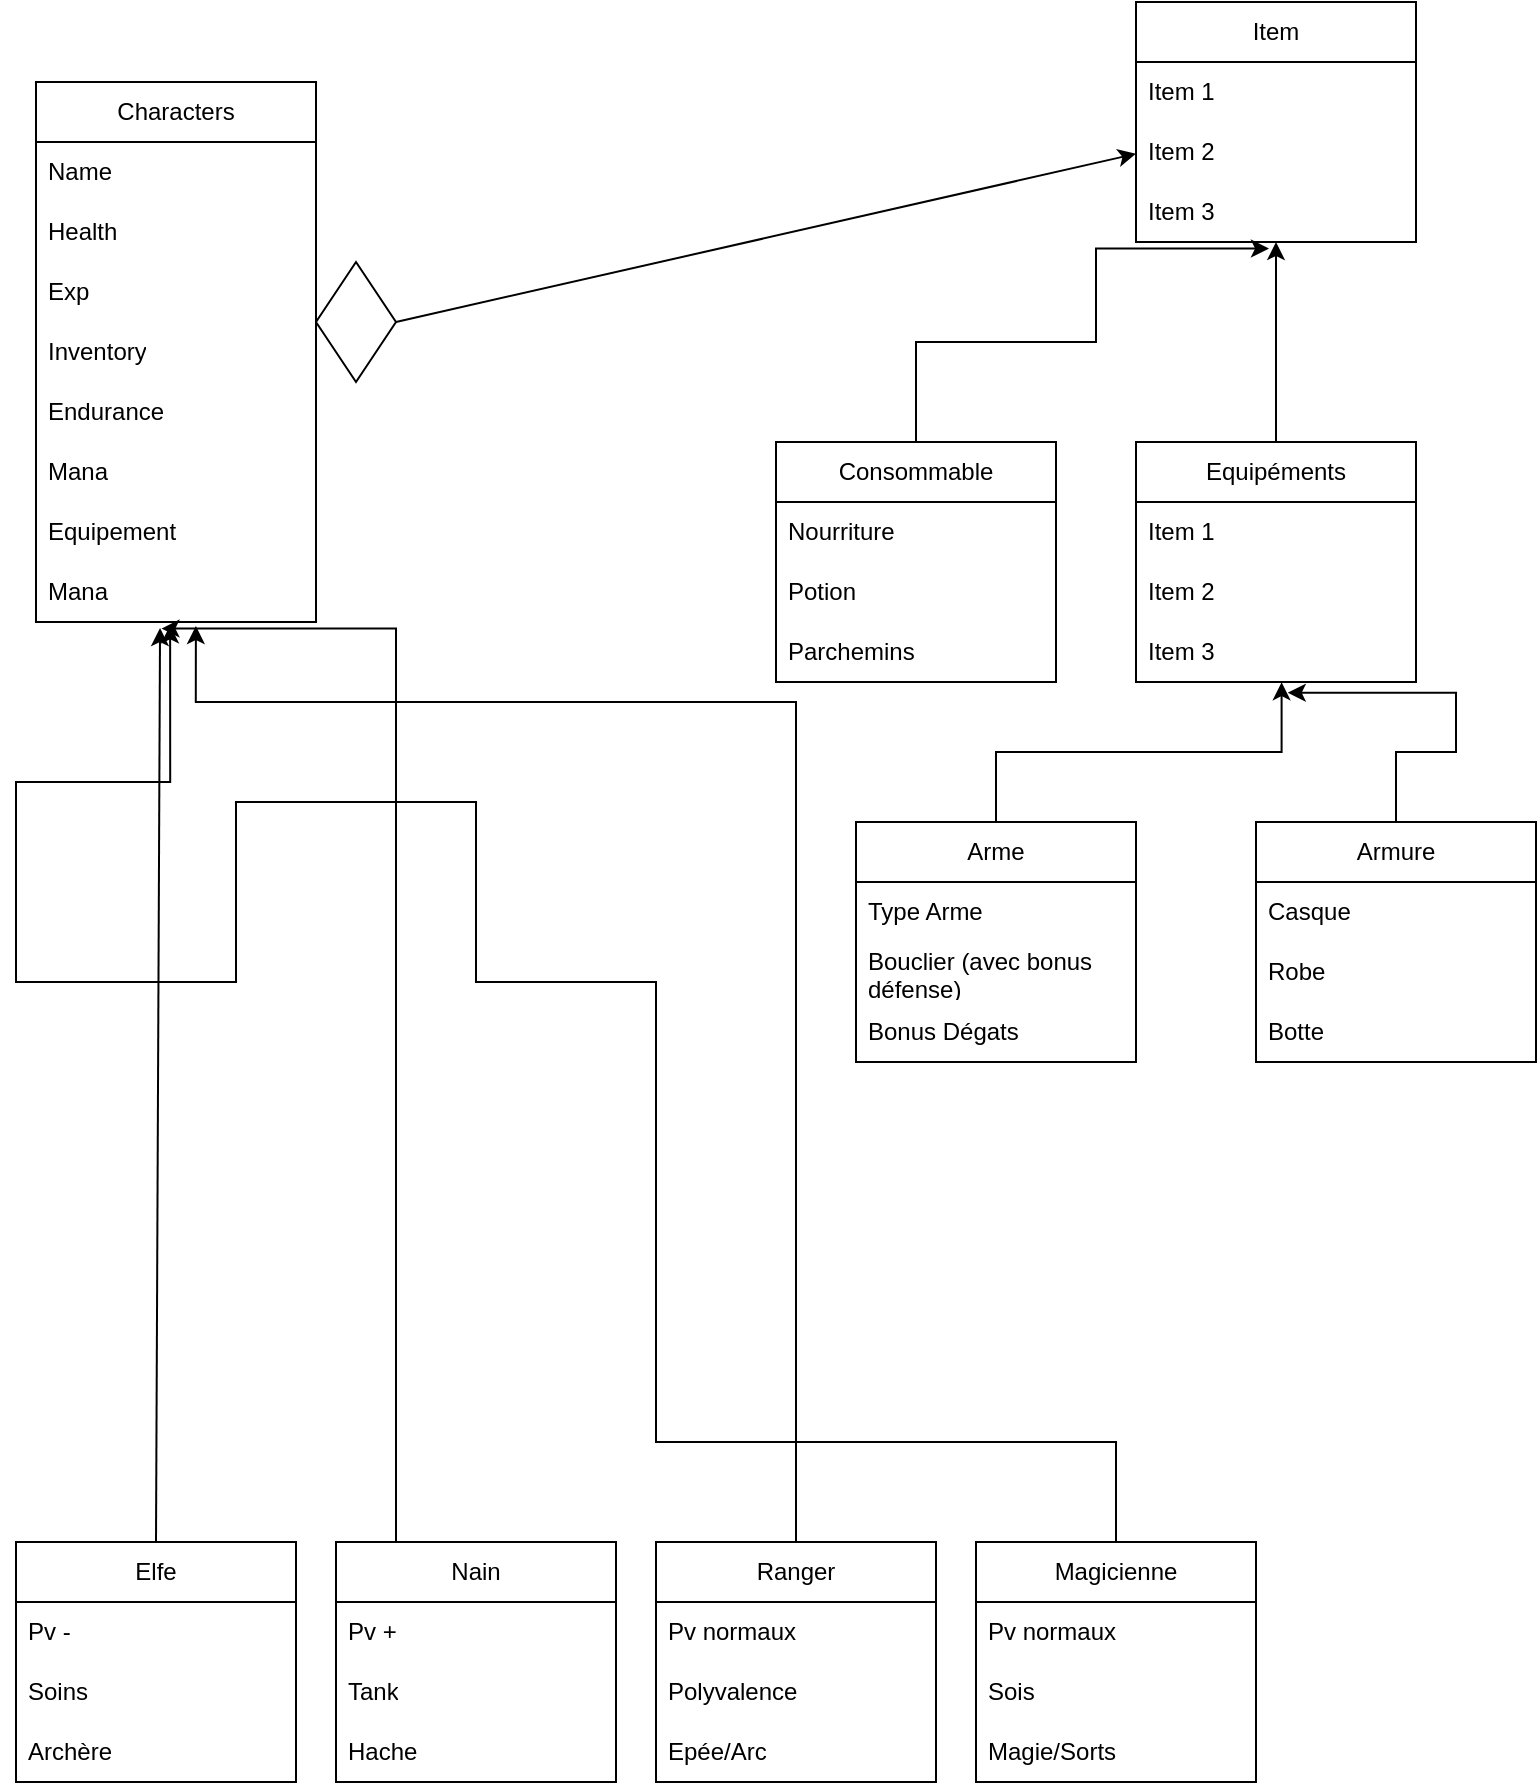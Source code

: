 <mxfile version="23.1.5" type="device">
  <diagram name="Page-1" id="M8yGcibdiD9udQnL2-cj">
    <mxGraphModel dx="1733" dy="982" grid="1" gridSize="10" guides="1" tooltips="1" connect="1" arrows="1" fold="1" page="1" pageScale="1" pageWidth="827" pageHeight="1169" math="0" shadow="0">
      <root>
        <mxCell id="0" />
        <mxCell id="1" parent="0" />
        <mxCell id="LntBXsOIpwsmCwY-nOZz-1" value="Characters" style="swimlane;fontStyle=0;childLayout=stackLayout;horizontal=1;startSize=30;horizontalStack=0;resizeParent=1;resizeParentMax=0;resizeLast=0;collapsible=1;marginBottom=0;whiteSpace=wrap;html=1;" vertex="1" parent="1">
          <mxGeometry x="50" y="90" width="140" height="270" as="geometry" />
        </mxCell>
        <mxCell id="LntBXsOIpwsmCwY-nOZz-2" value="Name" style="text;strokeColor=none;fillColor=none;align=left;verticalAlign=middle;spacingLeft=4;spacingRight=4;overflow=hidden;points=[[0,0.5],[1,0.5]];portConstraint=eastwest;rotatable=0;whiteSpace=wrap;html=1;" vertex="1" parent="LntBXsOIpwsmCwY-nOZz-1">
          <mxGeometry y="30" width="140" height="30" as="geometry" />
        </mxCell>
        <mxCell id="LntBXsOIpwsmCwY-nOZz-3" value="Health" style="text;strokeColor=none;fillColor=none;align=left;verticalAlign=middle;spacingLeft=4;spacingRight=4;overflow=hidden;points=[[0,0.5],[1,0.5]];portConstraint=eastwest;rotatable=0;whiteSpace=wrap;html=1;" vertex="1" parent="LntBXsOIpwsmCwY-nOZz-1">
          <mxGeometry y="60" width="140" height="30" as="geometry" />
        </mxCell>
        <mxCell id="LntBXsOIpwsmCwY-nOZz-4" value="Exp" style="text;strokeColor=none;fillColor=none;align=left;verticalAlign=middle;spacingLeft=4;spacingRight=4;overflow=hidden;points=[[0,0.5],[1,0.5]];portConstraint=eastwest;rotatable=0;whiteSpace=wrap;html=1;" vertex="1" parent="LntBXsOIpwsmCwY-nOZz-1">
          <mxGeometry y="90" width="140" height="30" as="geometry" />
        </mxCell>
        <mxCell id="LntBXsOIpwsmCwY-nOZz-5" value="Inventory" style="text;strokeColor=none;fillColor=none;align=left;verticalAlign=middle;spacingLeft=4;spacingRight=4;overflow=hidden;points=[[0,0.5],[1,0.5]];portConstraint=eastwest;rotatable=0;whiteSpace=wrap;html=1;" vertex="1" parent="LntBXsOIpwsmCwY-nOZz-1">
          <mxGeometry y="120" width="140" height="30" as="geometry" />
        </mxCell>
        <mxCell id="LntBXsOIpwsmCwY-nOZz-6" value="Endurance" style="text;strokeColor=none;fillColor=none;align=left;verticalAlign=middle;spacingLeft=4;spacingRight=4;overflow=hidden;points=[[0,0.5],[1,0.5]];portConstraint=eastwest;rotatable=0;whiteSpace=wrap;html=1;" vertex="1" parent="LntBXsOIpwsmCwY-nOZz-1">
          <mxGeometry y="150" width="140" height="30" as="geometry" />
        </mxCell>
        <mxCell id="LntBXsOIpwsmCwY-nOZz-7" value="Mana" style="text;strokeColor=none;fillColor=none;align=left;verticalAlign=middle;spacingLeft=4;spacingRight=4;overflow=hidden;points=[[0,0.5],[1,0.5]];portConstraint=eastwest;rotatable=0;whiteSpace=wrap;html=1;" vertex="1" parent="LntBXsOIpwsmCwY-nOZz-1">
          <mxGeometry y="180" width="140" height="30" as="geometry" />
        </mxCell>
        <mxCell id="LntBXsOIpwsmCwY-nOZz-66" value="Equipement" style="text;strokeColor=none;fillColor=none;align=left;verticalAlign=middle;spacingLeft=4;spacingRight=4;overflow=hidden;points=[[0,0.5],[1,0.5]];portConstraint=eastwest;rotatable=0;whiteSpace=wrap;html=1;" vertex="1" parent="LntBXsOIpwsmCwY-nOZz-1">
          <mxGeometry y="210" width="140" height="30" as="geometry" />
        </mxCell>
        <mxCell id="LntBXsOIpwsmCwY-nOZz-18" value="Mana" style="text;strokeColor=none;fillColor=none;align=left;verticalAlign=middle;spacingLeft=4;spacingRight=4;overflow=hidden;points=[[0,0.5],[1,0.5]];portConstraint=eastwest;rotatable=0;whiteSpace=wrap;html=1;" vertex="1" parent="LntBXsOIpwsmCwY-nOZz-1">
          <mxGeometry y="240" width="140" height="30" as="geometry" />
        </mxCell>
        <mxCell id="LntBXsOIpwsmCwY-nOZz-8" value="" style="rhombus;whiteSpace=wrap;html=1;" vertex="1" parent="1">
          <mxGeometry x="190" y="180" width="40" height="60" as="geometry" />
        </mxCell>
        <mxCell id="LntBXsOIpwsmCwY-nOZz-9" value="" style="endArrow=classic;html=1;rounded=0;exitX=1;exitY=0.5;exitDx=0;exitDy=0;" edge="1" parent="1" source="LntBXsOIpwsmCwY-nOZz-8" target="LntBXsOIpwsmCwY-nOZz-10">
          <mxGeometry width="50" height="50" relative="1" as="geometry">
            <mxPoint x="510" y="500" as="sourcePoint" />
            <mxPoint x="480" y="230" as="targetPoint" />
          </mxGeometry>
        </mxCell>
        <mxCell id="LntBXsOIpwsmCwY-nOZz-10" value="Item" style="swimlane;fontStyle=0;childLayout=stackLayout;horizontal=1;startSize=30;horizontalStack=0;resizeParent=1;resizeParentMax=0;resizeLast=0;collapsible=1;marginBottom=0;whiteSpace=wrap;html=1;" vertex="1" parent="1">
          <mxGeometry x="600" y="50" width="140" height="120" as="geometry" />
        </mxCell>
        <mxCell id="LntBXsOIpwsmCwY-nOZz-11" value="Item 1" style="text;strokeColor=none;fillColor=none;align=left;verticalAlign=middle;spacingLeft=4;spacingRight=4;overflow=hidden;points=[[0,0.5],[1,0.5]];portConstraint=eastwest;rotatable=0;whiteSpace=wrap;html=1;" vertex="1" parent="LntBXsOIpwsmCwY-nOZz-10">
          <mxGeometry y="30" width="140" height="30" as="geometry" />
        </mxCell>
        <mxCell id="LntBXsOIpwsmCwY-nOZz-12" value="Item 2" style="text;strokeColor=none;fillColor=none;align=left;verticalAlign=middle;spacingLeft=4;spacingRight=4;overflow=hidden;points=[[0,0.5],[1,0.5]];portConstraint=eastwest;rotatable=0;whiteSpace=wrap;html=1;" vertex="1" parent="LntBXsOIpwsmCwY-nOZz-10">
          <mxGeometry y="60" width="140" height="30" as="geometry" />
        </mxCell>
        <mxCell id="LntBXsOIpwsmCwY-nOZz-13" value="Item 3" style="text;strokeColor=none;fillColor=none;align=left;verticalAlign=middle;spacingLeft=4;spacingRight=4;overflow=hidden;points=[[0,0.5],[1,0.5]];portConstraint=eastwest;rotatable=0;whiteSpace=wrap;html=1;" vertex="1" parent="LntBXsOIpwsmCwY-nOZz-10">
          <mxGeometry y="90" width="140" height="30" as="geometry" />
        </mxCell>
        <mxCell id="LntBXsOIpwsmCwY-nOZz-14" value="Elfe" style="swimlane;fontStyle=0;childLayout=stackLayout;horizontal=1;startSize=30;horizontalStack=0;resizeParent=1;resizeParentMax=0;resizeLast=0;collapsible=1;marginBottom=0;whiteSpace=wrap;html=1;" vertex="1" parent="1">
          <mxGeometry x="40" y="820" width="140" height="120" as="geometry" />
        </mxCell>
        <mxCell id="LntBXsOIpwsmCwY-nOZz-15" value="Pv -" style="text;strokeColor=none;fillColor=none;align=left;verticalAlign=middle;spacingLeft=4;spacingRight=4;overflow=hidden;points=[[0,0.5],[1,0.5]];portConstraint=eastwest;rotatable=0;whiteSpace=wrap;html=1;" vertex="1" parent="LntBXsOIpwsmCwY-nOZz-14">
          <mxGeometry y="30" width="140" height="30" as="geometry" />
        </mxCell>
        <mxCell id="LntBXsOIpwsmCwY-nOZz-16" value="Soins" style="text;strokeColor=none;fillColor=none;align=left;verticalAlign=middle;spacingLeft=4;spacingRight=4;overflow=hidden;points=[[0,0.5],[1,0.5]];portConstraint=eastwest;rotatable=0;whiteSpace=wrap;html=1;" vertex="1" parent="LntBXsOIpwsmCwY-nOZz-14">
          <mxGeometry y="60" width="140" height="30" as="geometry" />
        </mxCell>
        <mxCell id="LntBXsOIpwsmCwY-nOZz-17" value="Archère" style="text;strokeColor=none;fillColor=none;align=left;verticalAlign=middle;spacingLeft=4;spacingRight=4;overflow=hidden;points=[[0,0.5],[1,0.5]];portConstraint=eastwest;rotatable=0;whiteSpace=wrap;html=1;" vertex="1" parent="LntBXsOIpwsmCwY-nOZz-14">
          <mxGeometry y="90" width="140" height="30" as="geometry" />
        </mxCell>
        <mxCell id="LntBXsOIpwsmCwY-nOZz-19" value="" style="endArrow=classic;html=1;rounded=0;exitX=0.5;exitY=0;exitDx=0;exitDy=0;entryX=0.443;entryY=1.1;entryDx=0;entryDy=0;entryPerimeter=0;" edge="1" parent="1" source="LntBXsOIpwsmCwY-nOZz-14" target="LntBXsOIpwsmCwY-nOZz-18">
          <mxGeometry width="50" height="50" relative="1" as="geometry">
            <mxPoint x="510" y="500" as="sourcePoint" />
            <mxPoint x="230" y="360" as="targetPoint" />
          </mxGeometry>
        </mxCell>
        <mxCell id="LntBXsOIpwsmCwY-nOZz-20" value="Nain" style="swimlane;fontStyle=0;childLayout=stackLayout;horizontal=1;startSize=30;horizontalStack=0;resizeParent=1;resizeParentMax=0;resizeLast=0;collapsible=1;marginBottom=0;whiteSpace=wrap;html=1;" vertex="1" parent="1">
          <mxGeometry x="200" y="820" width="140" height="120" as="geometry" />
        </mxCell>
        <mxCell id="LntBXsOIpwsmCwY-nOZz-23" value="Pv +" style="text;strokeColor=none;fillColor=none;align=left;verticalAlign=middle;spacingLeft=4;spacingRight=4;overflow=hidden;points=[[0,0.5],[1,0.5]];portConstraint=eastwest;rotatable=0;whiteSpace=wrap;html=1;" vertex="1" parent="LntBXsOIpwsmCwY-nOZz-20">
          <mxGeometry y="30" width="140" height="30" as="geometry" />
        </mxCell>
        <mxCell id="LntBXsOIpwsmCwY-nOZz-36" value="Tank" style="text;strokeColor=none;fillColor=none;align=left;verticalAlign=middle;spacingLeft=4;spacingRight=4;overflow=hidden;points=[[0,0.5],[1,0.5]];portConstraint=eastwest;rotatable=0;whiteSpace=wrap;html=1;" vertex="1" parent="LntBXsOIpwsmCwY-nOZz-20">
          <mxGeometry y="60" width="140" height="30" as="geometry" />
        </mxCell>
        <mxCell id="LntBXsOIpwsmCwY-nOZz-21" value="Hache" style="text;strokeColor=none;fillColor=none;align=left;verticalAlign=middle;spacingLeft=4;spacingRight=4;overflow=hidden;points=[[0,0.5],[1,0.5]];portConstraint=eastwest;rotatable=0;whiteSpace=wrap;html=1;" vertex="1" parent="LntBXsOIpwsmCwY-nOZz-20">
          <mxGeometry y="90" width="140" height="30" as="geometry" />
        </mxCell>
        <mxCell id="LntBXsOIpwsmCwY-nOZz-40" value="" style="edgeStyle=orthogonalEdgeStyle;rounded=0;orthogonalLoop=1;jettySize=auto;html=1;entryX=0.571;entryY=1.067;entryDx=0;entryDy=0;entryPerimeter=0;" edge="1" parent="1" source="LntBXsOIpwsmCwY-nOZz-24" target="LntBXsOIpwsmCwY-nOZz-18">
          <mxGeometry relative="1" as="geometry">
            <Array as="points">
              <mxPoint x="430" y="400" />
              <mxPoint x="130" y="400" />
            </Array>
          </mxGeometry>
        </mxCell>
        <mxCell id="LntBXsOIpwsmCwY-nOZz-24" value="Ranger" style="swimlane;fontStyle=0;childLayout=stackLayout;horizontal=1;startSize=30;horizontalStack=0;resizeParent=1;resizeParentMax=0;resizeLast=0;collapsible=1;marginBottom=0;whiteSpace=wrap;html=1;" vertex="1" parent="1">
          <mxGeometry x="360" y="820" width="140" height="120" as="geometry" />
        </mxCell>
        <mxCell id="LntBXsOIpwsmCwY-nOZz-25" value="Pv normaux" style="text;strokeColor=none;fillColor=none;align=left;verticalAlign=middle;spacingLeft=4;spacingRight=4;overflow=hidden;points=[[0,0.5],[1,0.5]];portConstraint=eastwest;rotatable=0;whiteSpace=wrap;html=1;" vertex="1" parent="LntBXsOIpwsmCwY-nOZz-24">
          <mxGeometry y="30" width="140" height="30" as="geometry" />
        </mxCell>
        <mxCell id="LntBXsOIpwsmCwY-nOZz-26" value="Polyvalence" style="text;strokeColor=none;fillColor=none;align=left;verticalAlign=middle;spacingLeft=4;spacingRight=4;overflow=hidden;points=[[0,0.5],[1,0.5]];portConstraint=eastwest;rotatable=0;whiteSpace=wrap;html=1;" vertex="1" parent="LntBXsOIpwsmCwY-nOZz-24">
          <mxGeometry y="60" width="140" height="30" as="geometry" />
        </mxCell>
        <mxCell id="LntBXsOIpwsmCwY-nOZz-27" value="Epée/Arc" style="text;strokeColor=none;fillColor=none;align=left;verticalAlign=middle;spacingLeft=4;spacingRight=4;overflow=hidden;points=[[0,0.5],[1,0.5]];portConstraint=eastwest;rotatable=0;whiteSpace=wrap;html=1;" vertex="1" parent="LntBXsOIpwsmCwY-nOZz-24">
          <mxGeometry y="90" width="140" height="30" as="geometry" />
        </mxCell>
        <mxCell id="LntBXsOIpwsmCwY-nOZz-28" value="Magicienne" style="swimlane;fontStyle=0;childLayout=stackLayout;horizontal=1;startSize=30;horizontalStack=0;resizeParent=1;resizeParentMax=0;resizeLast=0;collapsible=1;marginBottom=0;whiteSpace=wrap;html=1;" vertex="1" parent="1">
          <mxGeometry x="520" y="820" width="140" height="120" as="geometry" />
        </mxCell>
        <mxCell id="LntBXsOIpwsmCwY-nOZz-29" value="Pv normaux" style="text;strokeColor=none;fillColor=none;align=left;verticalAlign=middle;spacingLeft=4;spacingRight=4;overflow=hidden;points=[[0,0.5],[1,0.5]];portConstraint=eastwest;rotatable=0;whiteSpace=wrap;html=1;" vertex="1" parent="LntBXsOIpwsmCwY-nOZz-28">
          <mxGeometry y="30" width="140" height="30" as="geometry" />
        </mxCell>
        <mxCell id="LntBXsOIpwsmCwY-nOZz-30" value="Sois" style="text;strokeColor=none;fillColor=none;align=left;verticalAlign=middle;spacingLeft=4;spacingRight=4;overflow=hidden;points=[[0,0.5],[1,0.5]];portConstraint=eastwest;rotatable=0;whiteSpace=wrap;html=1;" vertex="1" parent="LntBXsOIpwsmCwY-nOZz-28">
          <mxGeometry y="60" width="140" height="30" as="geometry" />
        </mxCell>
        <mxCell id="LntBXsOIpwsmCwY-nOZz-31" value="Magie/Sorts" style="text;strokeColor=none;fillColor=none;align=left;verticalAlign=middle;spacingLeft=4;spacingRight=4;overflow=hidden;points=[[0,0.5],[1,0.5]];portConstraint=eastwest;rotatable=0;whiteSpace=wrap;html=1;" vertex="1" parent="LntBXsOIpwsmCwY-nOZz-28">
          <mxGeometry y="90" width="140" height="30" as="geometry" />
        </mxCell>
        <mxCell id="LntBXsOIpwsmCwY-nOZz-39" value="" style="edgeStyle=orthogonalEdgeStyle;rounded=0;orthogonalLoop=1;jettySize=auto;html=1;exitX=0.5;exitY=0;exitDx=0;exitDy=0;entryX=0.448;entryY=1.109;entryDx=0;entryDy=0;entryPerimeter=0;" edge="1" parent="1" source="LntBXsOIpwsmCwY-nOZz-20" target="LntBXsOIpwsmCwY-nOZz-18">
          <mxGeometry relative="1" as="geometry">
            <mxPoint x="240" y="353" as="targetPoint" />
            <Array as="points">
              <mxPoint x="230" y="820" />
              <mxPoint x="230" y="363" />
            </Array>
          </mxGeometry>
        </mxCell>
        <mxCell id="LntBXsOIpwsmCwY-nOZz-41" value="" style="edgeStyle=orthogonalEdgeStyle;rounded=0;orthogonalLoop=1;jettySize=auto;html=1;exitX=0.5;exitY=0;exitDx=0;exitDy=0;entryX=0.479;entryY=1.056;entryDx=0;entryDy=0;entryPerimeter=0;" edge="1" parent="1" source="LntBXsOIpwsmCwY-nOZz-28" target="LntBXsOIpwsmCwY-nOZz-18">
          <mxGeometry relative="1" as="geometry">
            <mxPoint x="120" y="370" as="targetPoint" />
            <Array as="points">
              <mxPoint x="590" y="770" />
              <mxPoint x="360" y="770" />
              <mxPoint x="360" y="540" />
              <mxPoint x="270" y="540" />
              <mxPoint x="270" y="450" />
              <mxPoint x="150" y="450" />
              <mxPoint x="150" y="540" />
              <mxPoint x="40" y="540" />
              <mxPoint x="40" y="440" />
              <mxPoint x="117" y="440" />
            </Array>
          </mxGeometry>
        </mxCell>
        <mxCell id="LntBXsOIpwsmCwY-nOZz-46" value="" style="edgeStyle=orthogonalEdgeStyle;rounded=0;orthogonalLoop=1;jettySize=auto;html=1;" edge="1" parent="1" source="LntBXsOIpwsmCwY-nOZz-42" target="LntBXsOIpwsmCwY-nOZz-13">
          <mxGeometry relative="1" as="geometry">
            <Array as="points">
              <mxPoint x="670" y="200" />
              <mxPoint x="670" y="200" />
            </Array>
          </mxGeometry>
        </mxCell>
        <mxCell id="LntBXsOIpwsmCwY-nOZz-42" value="Equipéments" style="swimlane;fontStyle=0;childLayout=stackLayout;horizontal=1;startSize=30;horizontalStack=0;resizeParent=1;resizeParentMax=0;resizeLast=0;collapsible=1;marginBottom=0;whiteSpace=wrap;html=1;" vertex="1" parent="1">
          <mxGeometry x="600" y="270" width="140" height="120" as="geometry" />
        </mxCell>
        <mxCell id="LntBXsOIpwsmCwY-nOZz-43" value="Item 1" style="text;strokeColor=none;fillColor=none;align=left;verticalAlign=middle;spacingLeft=4;spacingRight=4;overflow=hidden;points=[[0,0.5],[1,0.5]];portConstraint=eastwest;rotatable=0;whiteSpace=wrap;html=1;" vertex="1" parent="LntBXsOIpwsmCwY-nOZz-42">
          <mxGeometry y="30" width="140" height="30" as="geometry" />
        </mxCell>
        <mxCell id="LntBXsOIpwsmCwY-nOZz-44" value="Item 2" style="text;strokeColor=none;fillColor=none;align=left;verticalAlign=middle;spacingLeft=4;spacingRight=4;overflow=hidden;points=[[0,0.5],[1,0.5]];portConstraint=eastwest;rotatable=0;whiteSpace=wrap;html=1;" vertex="1" parent="LntBXsOIpwsmCwY-nOZz-42">
          <mxGeometry y="60" width="140" height="30" as="geometry" />
        </mxCell>
        <mxCell id="LntBXsOIpwsmCwY-nOZz-45" value="Item 3" style="text;strokeColor=none;fillColor=none;align=left;verticalAlign=middle;spacingLeft=4;spacingRight=4;overflow=hidden;points=[[0,0.5],[1,0.5]];portConstraint=eastwest;rotatable=0;whiteSpace=wrap;html=1;" vertex="1" parent="LntBXsOIpwsmCwY-nOZz-42">
          <mxGeometry y="90" width="140" height="30" as="geometry" />
        </mxCell>
        <mxCell id="LntBXsOIpwsmCwY-nOZz-47" value="Arme" style="swimlane;fontStyle=0;childLayout=stackLayout;horizontal=1;startSize=30;horizontalStack=0;resizeParent=1;resizeParentMax=0;resizeLast=0;collapsible=1;marginBottom=0;whiteSpace=wrap;html=1;" vertex="1" parent="1">
          <mxGeometry x="460" y="460" width="140" height="120" as="geometry" />
        </mxCell>
        <mxCell id="LntBXsOIpwsmCwY-nOZz-48" value="Type Arme" style="text;strokeColor=none;fillColor=none;align=left;verticalAlign=middle;spacingLeft=4;spacingRight=4;overflow=hidden;points=[[0,0.5],[1,0.5]];portConstraint=eastwest;rotatable=0;whiteSpace=wrap;html=1;" vertex="1" parent="LntBXsOIpwsmCwY-nOZz-47">
          <mxGeometry y="30" width="140" height="30" as="geometry" />
        </mxCell>
        <mxCell id="LntBXsOIpwsmCwY-nOZz-56" value="Bouclier (avec bonus défense)" style="text;strokeColor=none;fillColor=none;align=left;verticalAlign=middle;spacingLeft=4;spacingRight=4;overflow=hidden;points=[[0,0.5],[1,0.5]];portConstraint=eastwest;rotatable=0;whiteSpace=wrap;html=1;" vertex="1" parent="LntBXsOIpwsmCwY-nOZz-47">
          <mxGeometry y="60" width="140" height="30" as="geometry" />
        </mxCell>
        <mxCell id="LntBXsOIpwsmCwY-nOZz-55" value="Bonus Dégats" style="text;strokeColor=none;fillColor=none;align=left;verticalAlign=middle;spacingLeft=4;spacingRight=4;overflow=hidden;points=[[0,0.5],[1,0.5]];portConstraint=eastwest;rotatable=0;whiteSpace=wrap;html=1;" vertex="1" parent="LntBXsOIpwsmCwY-nOZz-47">
          <mxGeometry y="90" width="140" height="30" as="geometry" />
        </mxCell>
        <mxCell id="LntBXsOIpwsmCwY-nOZz-51" value="Armure" style="swimlane;fontStyle=0;childLayout=stackLayout;horizontal=1;startSize=30;horizontalStack=0;resizeParent=1;resizeParentMax=0;resizeLast=0;collapsible=1;marginBottom=0;whiteSpace=wrap;html=1;" vertex="1" parent="1">
          <mxGeometry x="660" y="460" width="140" height="120" as="geometry" />
        </mxCell>
        <mxCell id="LntBXsOIpwsmCwY-nOZz-52" value="Casque" style="text;strokeColor=none;fillColor=none;align=left;verticalAlign=middle;spacingLeft=4;spacingRight=4;overflow=hidden;points=[[0,0.5],[1,0.5]];portConstraint=eastwest;rotatable=0;whiteSpace=wrap;html=1;" vertex="1" parent="LntBXsOIpwsmCwY-nOZz-51">
          <mxGeometry y="30" width="140" height="30" as="geometry" />
        </mxCell>
        <mxCell id="LntBXsOIpwsmCwY-nOZz-54" value="Robe" style="text;strokeColor=none;fillColor=none;align=left;verticalAlign=middle;spacingLeft=4;spacingRight=4;overflow=hidden;points=[[0,0.5],[1,0.5]];portConstraint=eastwest;rotatable=0;whiteSpace=wrap;html=1;" vertex="1" parent="LntBXsOIpwsmCwY-nOZz-51">
          <mxGeometry y="60" width="140" height="30" as="geometry" />
        </mxCell>
        <mxCell id="LntBXsOIpwsmCwY-nOZz-57" value="Botte" style="text;strokeColor=none;fillColor=none;align=left;verticalAlign=middle;spacingLeft=4;spacingRight=4;overflow=hidden;points=[[0,0.5],[1,0.5]];portConstraint=eastwest;rotatable=0;whiteSpace=wrap;html=1;" vertex="1" parent="LntBXsOIpwsmCwY-nOZz-51">
          <mxGeometry y="90" width="140" height="30" as="geometry" />
        </mxCell>
        <mxCell id="LntBXsOIpwsmCwY-nOZz-59" value="" style="edgeStyle=orthogonalEdgeStyle;rounded=0;orthogonalLoop=1;jettySize=auto;html=1;exitX=0.5;exitY=0;exitDx=0;exitDy=0;entryX=0.52;entryY=1.004;entryDx=0;entryDy=0;entryPerimeter=0;" edge="1" parent="1" source="LntBXsOIpwsmCwY-nOZz-47" target="LntBXsOIpwsmCwY-nOZz-45">
          <mxGeometry relative="1" as="geometry" />
        </mxCell>
        <mxCell id="LntBXsOIpwsmCwY-nOZz-60" value="" style="edgeStyle=orthogonalEdgeStyle;rounded=0;orthogonalLoop=1;jettySize=auto;html=1;exitX=0.5;exitY=0;exitDx=0;exitDy=0;entryX=0.542;entryY=1.179;entryDx=0;entryDy=0;entryPerimeter=0;" edge="1" parent="1" source="LntBXsOIpwsmCwY-nOZz-51" target="LntBXsOIpwsmCwY-nOZz-45">
          <mxGeometry relative="1" as="geometry" />
        </mxCell>
        <mxCell id="LntBXsOIpwsmCwY-nOZz-61" value="Consommable" style="swimlane;fontStyle=0;childLayout=stackLayout;horizontal=1;startSize=30;horizontalStack=0;resizeParent=1;resizeParentMax=0;resizeLast=0;collapsible=1;marginBottom=0;whiteSpace=wrap;html=1;" vertex="1" parent="1">
          <mxGeometry x="420" y="270" width="140" height="120" as="geometry" />
        </mxCell>
        <mxCell id="LntBXsOIpwsmCwY-nOZz-62" value="Nourriture" style="text;strokeColor=none;fillColor=none;align=left;verticalAlign=middle;spacingLeft=4;spacingRight=4;overflow=hidden;points=[[0,0.5],[1,0.5]];portConstraint=eastwest;rotatable=0;whiteSpace=wrap;html=1;" vertex="1" parent="LntBXsOIpwsmCwY-nOZz-61">
          <mxGeometry y="30" width="140" height="30" as="geometry" />
        </mxCell>
        <mxCell id="LntBXsOIpwsmCwY-nOZz-63" value="Potion" style="text;strokeColor=none;fillColor=none;align=left;verticalAlign=middle;spacingLeft=4;spacingRight=4;overflow=hidden;points=[[0,0.5],[1,0.5]];portConstraint=eastwest;rotatable=0;whiteSpace=wrap;html=1;" vertex="1" parent="LntBXsOIpwsmCwY-nOZz-61">
          <mxGeometry y="60" width="140" height="30" as="geometry" />
        </mxCell>
        <mxCell id="LntBXsOIpwsmCwY-nOZz-64" value="Parchemins" style="text;strokeColor=none;fillColor=none;align=left;verticalAlign=middle;spacingLeft=4;spacingRight=4;overflow=hidden;points=[[0,0.5],[1,0.5]];portConstraint=eastwest;rotatable=0;whiteSpace=wrap;html=1;" vertex="1" parent="LntBXsOIpwsmCwY-nOZz-61">
          <mxGeometry y="90" width="140" height="30" as="geometry" />
        </mxCell>
        <mxCell id="LntBXsOIpwsmCwY-nOZz-65" value="" style="edgeStyle=orthogonalEdgeStyle;rounded=0;orthogonalLoop=1;jettySize=auto;html=1;entryX=0.475;entryY=1.109;entryDx=0;entryDy=0;entryPerimeter=0;exitX=0.5;exitY=0;exitDx=0;exitDy=0;" edge="1" parent="1" source="LntBXsOIpwsmCwY-nOZz-61" target="LntBXsOIpwsmCwY-nOZz-13">
          <mxGeometry relative="1" as="geometry">
            <Array as="points">
              <mxPoint x="490" y="220" />
              <mxPoint x="580" y="220" />
              <mxPoint x="580" y="173" />
            </Array>
          </mxGeometry>
        </mxCell>
      </root>
    </mxGraphModel>
  </diagram>
</mxfile>
